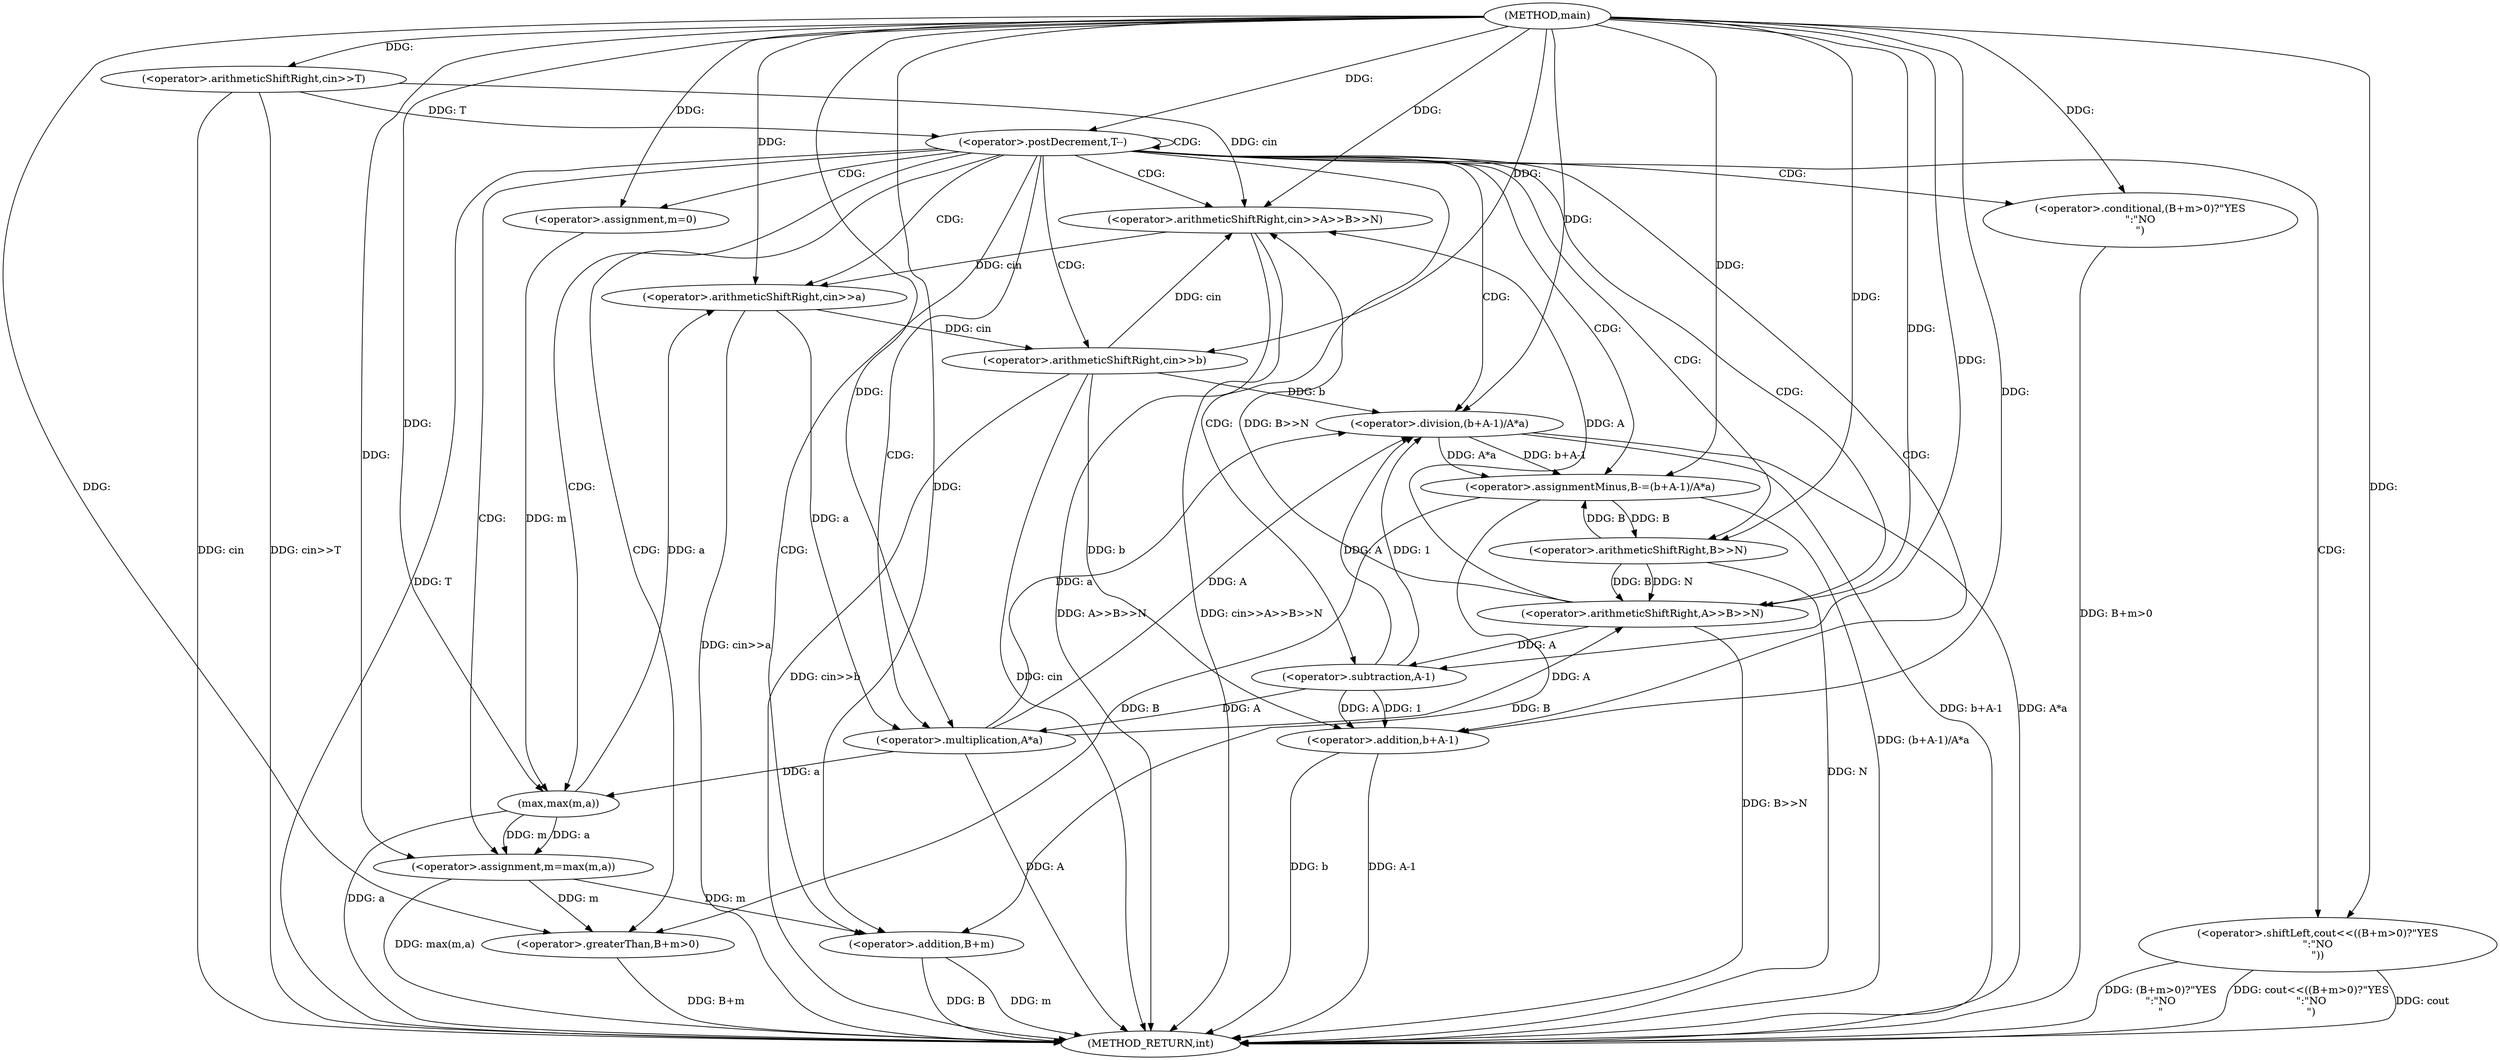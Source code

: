 digraph "main" {  
"1000101" [label = "(METHOD,main)" ]
"1000163" [label = "(METHOD_RETURN,int)" ]
"1000108" [label = "(<operator>.arithmeticShiftRight,cin>>T)" ]
"1000112" [label = "(<operator>.postDecrement,T--)" ]
"1000115" [label = "(<operator>.arithmeticShiftRight,cin>>A>>B>>N)" ]
"1000124" [label = "(<operator>.arithmeticShiftRight,cin>>a)" ]
"1000144" [label = "(<operator>.assignment,m=0)" ]
"1000148" [label = "(<operator>.assignment,m=max(m,a))" ]
"1000153" [label = "(<operator>.shiftLeft,cout<<((B+m>0)?\"YES\n\":\"NO\n\"))" ]
"1000129" [label = "(<operator>.arithmeticShiftRight,cin>>b)" ]
"1000132" [label = "(<operator>.assignmentMinus,B-=(b+A-1)/A*a)" ]
"1000117" [label = "(<operator>.arithmeticShiftRight,A>>B>>N)" ]
"1000150" [label = "(max,max(m,a))" ]
"1000155" [label = "(<operator>.conditional,(B+m>0)?\"YES\n\":\"NO\n\")" ]
"1000119" [label = "(<operator>.arithmeticShiftRight,B>>N)" ]
"1000134" [label = "(<operator>.division,(b+A-1)/A*a)" ]
"1000156" [label = "(<operator>.greaterThan,B+m>0)" ]
"1000135" [label = "(<operator>.addition,b+A-1)" ]
"1000140" [label = "(<operator>.multiplication,A*a)" ]
"1000157" [label = "(<operator>.addition,B+m)" ]
"1000137" [label = "(<operator>.subtraction,A-1)" ]
  "1000108" -> "1000163"  [ label = "DDG: cin"] 
  "1000108" -> "1000163"  [ label = "DDG: cin>>T"] 
  "1000112" -> "1000163"  [ label = "DDG: T"] 
  "1000119" -> "1000163"  [ label = "DDG: N"] 
  "1000117" -> "1000163"  [ label = "DDG: B>>N"] 
  "1000115" -> "1000163"  [ label = "DDG: A>>B>>N"] 
  "1000115" -> "1000163"  [ label = "DDG: cin>>A>>B>>N"] 
  "1000124" -> "1000163"  [ label = "DDG: cin>>a"] 
  "1000129" -> "1000163"  [ label = "DDG: cin"] 
  "1000129" -> "1000163"  [ label = "DDG: cin>>b"] 
  "1000135" -> "1000163"  [ label = "DDG: b"] 
  "1000135" -> "1000163"  [ label = "DDG: A-1"] 
  "1000134" -> "1000163"  [ label = "DDG: b+A-1"] 
  "1000140" -> "1000163"  [ label = "DDG: A"] 
  "1000134" -> "1000163"  [ label = "DDG: A*a"] 
  "1000132" -> "1000163"  [ label = "DDG: (b+A-1)/A*a"] 
  "1000150" -> "1000163"  [ label = "DDG: a"] 
  "1000148" -> "1000163"  [ label = "DDG: max(m,a)"] 
  "1000157" -> "1000163"  [ label = "DDG: B"] 
  "1000157" -> "1000163"  [ label = "DDG: m"] 
  "1000156" -> "1000163"  [ label = "DDG: B+m"] 
  "1000155" -> "1000163"  [ label = "DDG: B+m>0"] 
  "1000153" -> "1000163"  [ label = "DDG: (B+m>0)?\"YES\n\":\"NO\n\""] 
  "1000153" -> "1000163"  [ label = "DDG: cout<<((B+m>0)?\"YES\n\":\"NO\n\")"] 
  "1000153" -> "1000163"  [ label = "DDG: cout"] 
  "1000101" -> "1000108"  [ label = "DDG: "] 
  "1000108" -> "1000112"  [ label = "DDG: T"] 
  "1000101" -> "1000112"  [ label = "DDG: "] 
  "1000101" -> "1000144"  [ label = "DDG: "] 
  "1000150" -> "1000148"  [ label = "DDG: m"] 
  "1000150" -> "1000148"  [ label = "DDG: a"] 
  "1000108" -> "1000115"  [ label = "DDG: cin"] 
  "1000129" -> "1000115"  [ label = "DDG: cin"] 
  "1000101" -> "1000115"  [ label = "DDG: "] 
  "1000117" -> "1000115"  [ label = "DDG: A"] 
  "1000117" -> "1000115"  [ label = "DDG: B>>N"] 
  "1000115" -> "1000124"  [ label = "DDG: cin"] 
  "1000101" -> "1000124"  [ label = "DDG: "] 
  "1000150" -> "1000124"  [ label = "DDG: a"] 
  "1000134" -> "1000132"  [ label = "DDG: A*a"] 
  "1000134" -> "1000132"  [ label = "DDG: b+A-1"] 
  "1000101" -> "1000148"  [ label = "DDG: "] 
  "1000101" -> "1000153"  [ label = "DDG: "] 
  "1000140" -> "1000117"  [ label = "DDG: A"] 
  "1000101" -> "1000117"  [ label = "DDG: "] 
  "1000119" -> "1000117"  [ label = "DDG: B"] 
  "1000119" -> "1000117"  [ label = "DDG: N"] 
  "1000124" -> "1000129"  [ label = "DDG: cin"] 
  "1000101" -> "1000129"  [ label = "DDG: "] 
  "1000119" -> "1000132"  [ label = "DDG: B"] 
  "1000101" -> "1000132"  [ label = "DDG: "] 
  "1000144" -> "1000150"  [ label = "DDG: m"] 
  "1000101" -> "1000150"  [ label = "DDG: "] 
  "1000140" -> "1000150"  [ label = "DDG: a"] 
  "1000101" -> "1000155"  [ label = "DDG: "] 
  "1000101" -> "1000119"  [ label = "DDG: "] 
  "1000132" -> "1000119"  [ label = "DDG: B"] 
  "1000137" -> "1000134"  [ label = "DDG: 1"] 
  "1000137" -> "1000134"  [ label = "DDG: A"] 
  "1000129" -> "1000134"  [ label = "DDG: b"] 
  "1000101" -> "1000134"  [ label = "DDG: "] 
  "1000140" -> "1000134"  [ label = "DDG: a"] 
  "1000140" -> "1000134"  [ label = "DDG: A"] 
  "1000148" -> "1000156"  [ label = "DDG: m"] 
  "1000101" -> "1000156"  [ label = "DDG: "] 
  "1000132" -> "1000156"  [ label = "DDG: B"] 
  "1000129" -> "1000135"  [ label = "DDG: b"] 
  "1000101" -> "1000135"  [ label = "DDG: "] 
  "1000137" -> "1000135"  [ label = "DDG: 1"] 
  "1000137" -> "1000135"  [ label = "DDG: A"] 
  "1000137" -> "1000140"  [ label = "DDG: A"] 
  "1000101" -> "1000140"  [ label = "DDG: "] 
  "1000124" -> "1000140"  [ label = "DDG: a"] 
  "1000132" -> "1000157"  [ label = "DDG: B"] 
  "1000101" -> "1000157"  [ label = "DDG: "] 
  "1000148" -> "1000157"  [ label = "DDG: m"] 
  "1000117" -> "1000137"  [ label = "DDG: A"] 
  "1000101" -> "1000137"  [ label = "DDG: "] 
  "1000112" -> "1000112"  [ label = "CDG: "] 
  "1000112" -> "1000153"  [ label = "CDG: "] 
  "1000112" -> "1000117"  [ label = "CDG: "] 
  "1000112" -> "1000132"  [ label = "CDG: "] 
  "1000112" -> "1000155"  [ label = "CDG: "] 
  "1000112" -> "1000137"  [ label = "CDG: "] 
  "1000112" -> "1000156"  [ label = "CDG: "] 
  "1000112" -> "1000129"  [ label = "CDG: "] 
  "1000112" -> "1000124"  [ label = "CDG: "] 
  "1000112" -> "1000119"  [ label = "CDG: "] 
  "1000112" -> "1000150"  [ label = "CDG: "] 
  "1000112" -> "1000135"  [ label = "CDG: "] 
  "1000112" -> "1000115"  [ label = "CDG: "] 
  "1000112" -> "1000148"  [ label = "CDG: "] 
  "1000112" -> "1000144"  [ label = "CDG: "] 
  "1000112" -> "1000157"  [ label = "CDG: "] 
  "1000112" -> "1000140"  [ label = "CDG: "] 
  "1000112" -> "1000134"  [ label = "CDG: "] 
}
